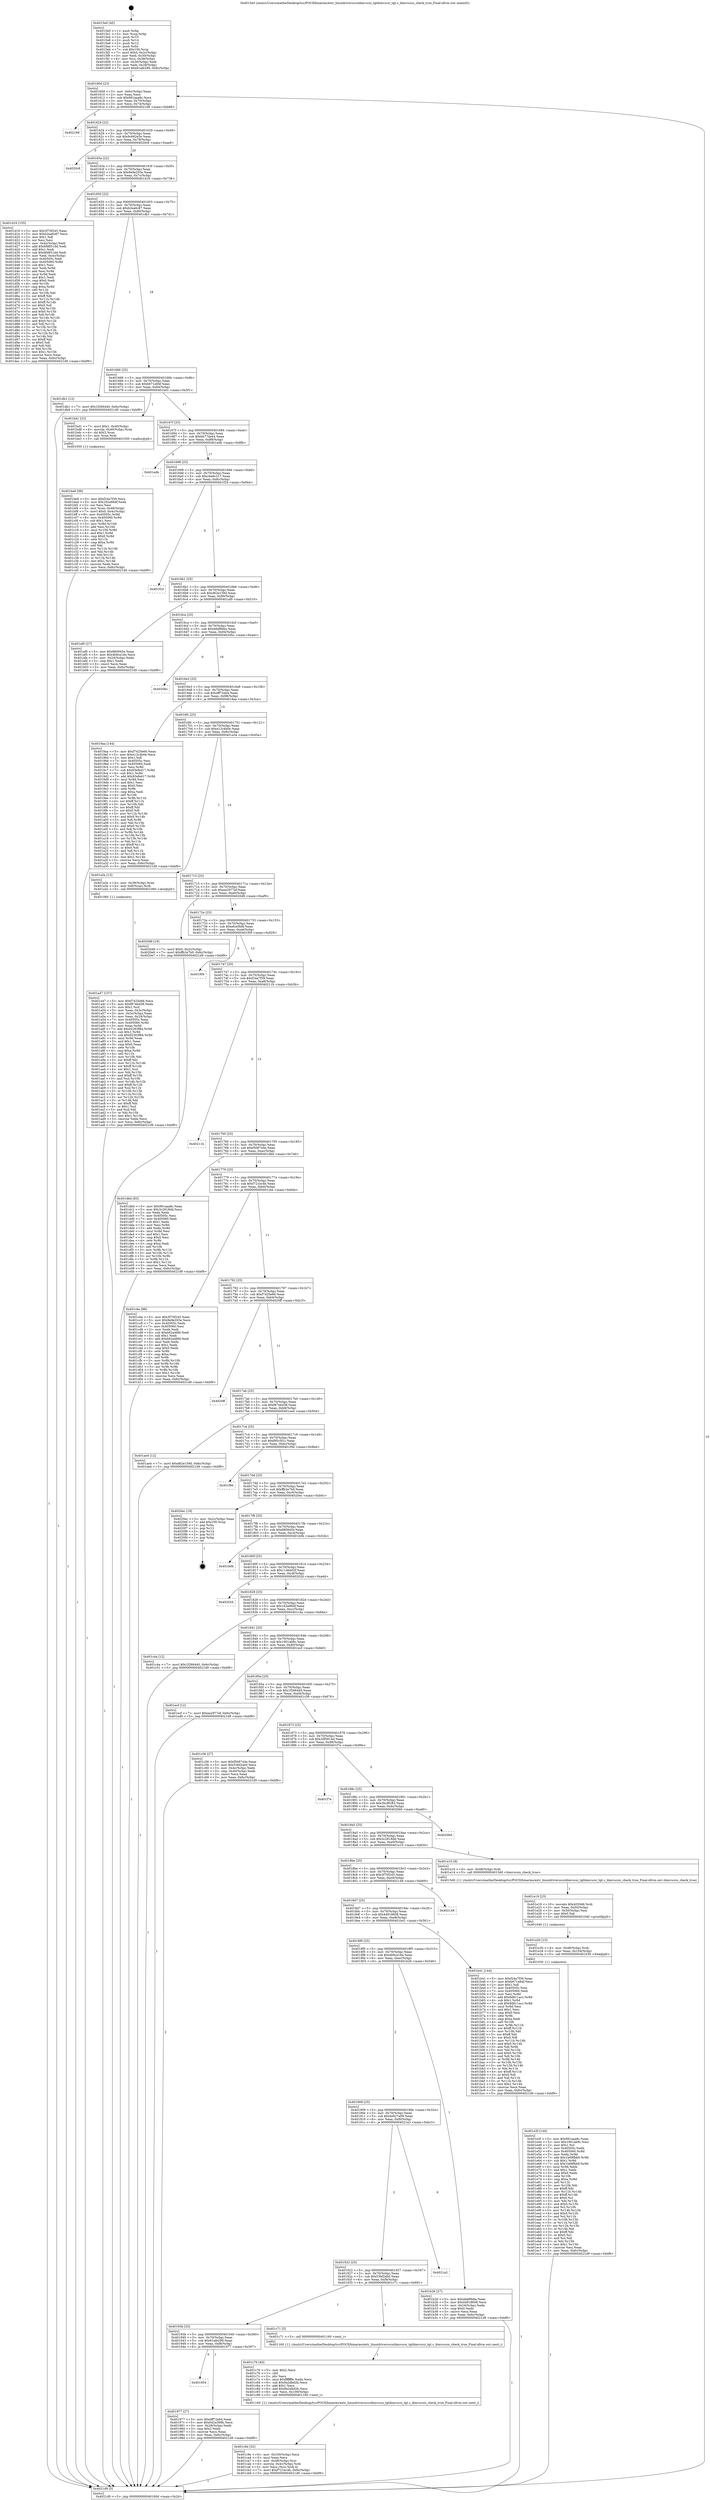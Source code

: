 digraph "0x4015e0" {
  label = "0x4015e0 (/mnt/c/Users/mathe/Desktop/tcc/POCII/binaries/extr_linuxdriversscsiibmvscsi_tgtibmvscsi_tgt.c_ibmvscsis_check_true_Final-ollvm.out::main(0))"
  labelloc = "t"
  node[shape=record]

  Entry [label="",width=0.3,height=0.3,shape=circle,fillcolor=black,style=filled]
  "0x40160d" [label="{
     0x40160d [23]\l
     | [instrs]\l
     &nbsp;&nbsp;0x40160d \<+3\>: mov -0x6c(%rbp),%eax\l
     &nbsp;&nbsp;0x401610 \<+2\>: mov %eax,%ecx\l
     &nbsp;&nbsp;0x401612 \<+6\>: sub $0x991aaa8c,%ecx\l
     &nbsp;&nbsp;0x401618 \<+3\>: mov %eax,-0x70(%rbp)\l
     &nbsp;&nbsp;0x40161b \<+3\>: mov %ecx,-0x74(%rbp)\l
     &nbsp;&nbsp;0x40161e \<+6\>: je 0000000000402168 \<main+0xb88\>\l
  }"]
  "0x402168" [label="{
     0x402168\l
  }", style=dashed]
  "0x401624" [label="{
     0x401624 [22]\l
     | [instrs]\l
     &nbsp;&nbsp;0x401624 \<+5\>: jmp 0000000000401629 \<main+0x49\>\l
     &nbsp;&nbsp;0x401629 \<+3\>: mov -0x70(%rbp),%eax\l
     &nbsp;&nbsp;0x40162c \<+5\>: sub $0x9c662e5e,%eax\l
     &nbsp;&nbsp;0x401631 \<+3\>: mov %eax,-0x78(%rbp)\l
     &nbsp;&nbsp;0x401634 \<+6\>: je 00000000004020c8 \<main+0xae8\>\l
  }"]
  Exit [label="",width=0.3,height=0.3,shape=circle,fillcolor=black,style=filled,peripheries=2]
  "0x4020c8" [label="{
     0x4020c8\l
  }", style=dashed]
  "0x40163a" [label="{
     0x40163a [22]\l
     | [instrs]\l
     &nbsp;&nbsp;0x40163a \<+5\>: jmp 000000000040163f \<main+0x5f\>\l
     &nbsp;&nbsp;0x40163f \<+3\>: mov -0x70(%rbp),%eax\l
     &nbsp;&nbsp;0x401642 \<+5\>: sub $0x9e9e203e,%eax\l
     &nbsp;&nbsp;0x401647 \<+3\>: mov %eax,-0x7c(%rbp)\l
     &nbsp;&nbsp;0x40164a \<+6\>: je 0000000000401d16 \<main+0x736\>\l
  }"]
  "0x401e3f" [label="{
     0x401e3f [144]\l
     | [instrs]\l
     &nbsp;&nbsp;0x401e3f \<+5\>: mov $0x991aaa8c,%eax\l
     &nbsp;&nbsp;0x401e44 \<+5\>: mov $0x1901ab9c,%esi\l
     &nbsp;&nbsp;0x401e49 \<+2\>: mov $0x1,%cl\l
     &nbsp;&nbsp;0x401e4b \<+7\>: mov 0x40505c,%edx\l
     &nbsp;&nbsp;0x401e52 \<+8\>: mov 0x405060,%r8d\l
     &nbsp;&nbsp;0x401e5a \<+3\>: mov %edx,%r9d\l
     &nbsp;&nbsp;0x401e5d \<+7\>: add $0x1b68fbb9,%r9d\l
     &nbsp;&nbsp;0x401e64 \<+4\>: sub $0x1,%r9d\l
     &nbsp;&nbsp;0x401e68 \<+7\>: sub $0x1b68fbb9,%r9d\l
     &nbsp;&nbsp;0x401e6f \<+4\>: imul %r9d,%edx\l
     &nbsp;&nbsp;0x401e73 \<+3\>: and $0x1,%edx\l
     &nbsp;&nbsp;0x401e76 \<+3\>: cmp $0x0,%edx\l
     &nbsp;&nbsp;0x401e79 \<+4\>: sete %r10b\l
     &nbsp;&nbsp;0x401e7d \<+4\>: cmp $0xa,%r8d\l
     &nbsp;&nbsp;0x401e81 \<+4\>: setl %r11b\l
     &nbsp;&nbsp;0x401e85 \<+3\>: mov %r10b,%bl\l
     &nbsp;&nbsp;0x401e88 \<+3\>: xor $0xff,%bl\l
     &nbsp;&nbsp;0x401e8b \<+3\>: mov %r11b,%r14b\l
     &nbsp;&nbsp;0x401e8e \<+4\>: xor $0xff,%r14b\l
     &nbsp;&nbsp;0x401e92 \<+3\>: xor $0x0,%cl\l
     &nbsp;&nbsp;0x401e95 \<+3\>: mov %bl,%r15b\l
     &nbsp;&nbsp;0x401e98 \<+4\>: and $0x0,%r15b\l
     &nbsp;&nbsp;0x401e9c \<+3\>: and %cl,%r10b\l
     &nbsp;&nbsp;0x401e9f \<+3\>: mov %r14b,%r12b\l
     &nbsp;&nbsp;0x401ea2 \<+4\>: and $0x0,%r12b\l
     &nbsp;&nbsp;0x401ea6 \<+3\>: and %cl,%r11b\l
     &nbsp;&nbsp;0x401ea9 \<+3\>: or %r10b,%r15b\l
     &nbsp;&nbsp;0x401eac \<+3\>: or %r11b,%r12b\l
     &nbsp;&nbsp;0x401eaf \<+3\>: xor %r12b,%r15b\l
     &nbsp;&nbsp;0x401eb2 \<+3\>: or %r14b,%bl\l
     &nbsp;&nbsp;0x401eb5 \<+3\>: xor $0xff,%bl\l
     &nbsp;&nbsp;0x401eb8 \<+3\>: or $0x0,%cl\l
     &nbsp;&nbsp;0x401ebb \<+2\>: and %cl,%bl\l
     &nbsp;&nbsp;0x401ebd \<+3\>: or %bl,%r15b\l
     &nbsp;&nbsp;0x401ec0 \<+4\>: test $0x1,%r15b\l
     &nbsp;&nbsp;0x401ec4 \<+3\>: cmovne %esi,%eax\l
     &nbsp;&nbsp;0x401ec7 \<+3\>: mov %eax,-0x6c(%rbp)\l
     &nbsp;&nbsp;0x401eca \<+5\>: jmp 00000000004021d9 \<main+0xbf9\>\l
  }"]
  "0x401d16" [label="{
     0x401d16 [155]\l
     | [instrs]\l
     &nbsp;&nbsp;0x401d16 \<+5\>: mov $0x3f70f245,%eax\l
     &nbsp;&nbsp;0x401d1b \<+5\>: mov $0xb2ea6c87,%ecx\l
     &nbsp;&nbsp;0x401d20 \<+2\>: mov $0x1,%dl\l
     &nbsp;&nbsp;0x401d22 \<+2\>: xor %esi,%esi\l
     &nbsp;&nbsp;0x401d24 \<+3\>: mov -0x4c(%rbp),%edi\l
     &nbsp;&nbsp;0x401d27 \<+6\>: add $0x6fd851dd,%edi\l
     &nbsp;&nbsp;0x401d2d \<+3\>: add $0x1,%edi\l
     &nbsp;&nbsp;0x401d30 \<+6\>: sub $0x6fd851dd,%edi\l
     &nbsp;&nbsp;0x401d36 \<+3\>: mov %edi,-0x4c(%rbp)\l
     &nbsp;&nbsp;0x401d39 \<+7\>: mov 0x40505c,%edi\l
     &nbsp;&nbsp;0x401d40 \<+8\>: mov 0x405060,%r8d\l
     &nbsp;&nbsp;0x401d48 \<+3\>: sub $0x1,%esi\l
     &nbsp;&nbsp;0x401d4b \<+3\>: mov %edi,%r9d\l
     &nbsp;&nbsp;0x401d4e \<+3\>: add %esi,%r9d\l
     &nbsp;&nbsp;0x401d51 \<+4\>: imul %r9d,%edi\l
     &nbsp;&nbsp;0x401d55 \<+3\>: and $0x1,%edi\l
     &nbsp;&nbsp;0x401d58 \<+3\>: cmp $0x0,%edi\l
     &nbsp;&nbsp;0x401d5b \<+4\>: sete %r10b\l
     &nbsp;&nbsp;0x401d5f \<+4\>: cmp $0xa,%r8d\l
     &nbsp;&nbsp;0x401d63 \<+4\>: setl %r11b\l
     &nbsp;&nbsp;0x401d67 \<+3\>: mov %r10b,%bl\l
     &nbsp;&nbsp;0x401d6a \<+3\>: xor $0xff,%bl\l
     &nbsp;&nbsp;0x401d6d \<+3\>: mov %r11b,%r14b\l
     &nbsp;&nbsp;0x401d70 \<+4\>: xor $0xff,%r14b\l
     &nbsp;&nbsp;0x401d74 \<+3\>: xor $0x0,%dl\l
     &nbsp;&nbsp;0x401d77 \<+3\>: mov %bl,%r15b\l
     &nbsp;&nbsp;0x401d7a \<+4\>: and $0x0,%r15b\l
     &nbsp;&nbsp;0x401d7e \<+3\>: and %dl,%r10b\l
     &nbsp;&nbsp;0x401d81 \<+3\>: mov %r14b,%r12b\l
     &nbsp;&nbsp;0x401d84 \<+4\>: and $0x0,%r12b\l
     &nbsp;&nbsp;0x401d88 \<+3\>: and %dl,%r11b\l
     &nbsp;&nbsp;0x401d8b \<+3\>: or %r10b,%r15b\l
     &nbsp;&nbsp;0x401d8e \<+3\>: or %r11b,%r12b\l
     &nbsp;&nbsp;0x401d91 \<+3\>: xor %r12b,%r15b\l
     &nbsp;&nbsp;0x401d94 \<+3\>: or %r14b,%bl\l
     &nbsp;&nbsp;0x401d97 \<+3\>: xor $0xff,%bl\l
     &nbsp;&nbsp;0x401d9a \<+3\>: or $0x0,%dl\l
     &nbsp;&nbsp;0x401d9d \<+2\>: and %dl,%bl\l
     &nbsp;&nbsp;0x401d9f \<+3\>: or %bl,%r15b\l
     &nbsp;&nbsp;0x401da2 \<+4\>: test $0x1,%r15b\l
     &nbsp;&nbsp;0x401da6 \<+3\>: cmovne %ecx,%eax\l
     &nbsp;&nbsp;0x401da9 \<+3\>: mov %eax,-0x6c(%rbp)\l
     &nbsp;&nbsp;0x401dac \<+5\>: jmp 00000000004021d9 \<main+0xbf9\>\l
  }"]
  "0x401650" [label="{
     0x401650 [22]\l
     | [instrs]\l
     &nbsp;&nbsp;0x401650 \<+5\>: jmp 0000000000401655 \<main+0x75\>\l
     &nbsp;&nbsp;0x401655 \<+3\>: mov -0x70(%rbp),%eax\l
     &nbsp;&nbsp;0x401658 \<+5\>: sub $0xb2ea6c87,%eax\l
     &nbsp;&nbsp;0x40165d \<+3\>: mov %eax,-0x80(%rbp)\l
     &nbsp;&nbsp;0x401660 \<+6\>: je 0000000000401db1 \<main+0x7d1\>\l
  }"]
  "0x401e30" [label="{
     0x401e30 [15]\l
     | [instrs]\l
     &nbsp;&nbsp;0x401e30 \<+4\>: mov -0x48(%rbp),%rdi\l
     &nbsp;&nbsp;0x401e34 \<+6\>: mov %eax,-0x104(%rbp)\l
     &nbsp;&nbsp;0x401e3a \<+5\>: call 0000000000401030 \<free@plt\>\l
     | [calls]\l
     &nbsp;&nbsp;0x401030 \{1\} (unknown)\l
  }"]
  "0x401db1" [label="{
     0x401db1 [12]\l
     | [instrs]\l
     &nbsp;&nbsp;0x401db1 \<+7\>: movl $0x1f266440,-0x6c(%rbp)\l
     &nbsp;&nbsp;0x401db8 \<+5\>: jmp 00000000004021d9 \<main+0xbf9\>\l
  }"]
  "0x401666" [label="{
     0x401666 [25]\l
     | [instrs]\l
     &nbsp;&nbsp;0x401666 \<+5\>: jmp 000000000040166b \<main+0x8b\>\l
     &nbsp;&nbsp;0x40166b \<+3\>: mov -0x70(%rbp),%eax\l
     &nbsp;&nbsp;0x40166e \<+5\>: sub $0xb671e84f,%eax\l
     &nbsp;&nbsp;0x401673 \<+6\>: mov %eax,-0x84(%rbp)\l
     &nbsp;&nbsp;0x401679 \<+6\>: je 0000000000401bd1 \<main+0x5f1\>\l
  }"]
  "0x401e19" [label="{
     0x401e19 [23]\l
     | [instrs]\l
     &nbsp;&nbsp;0x401e19 \<+10\>: movabs $0x4030d6,%rdi\l
     &nbsp;&nbsp;0x401e23 \<+3\>: mov %eax,-0x50(%rbp)\l
     &nbsp;&nbsp;0x401e26 \<+3\>: mov -0x50(%rbp),%esi\l
     &nbsp;&nbsp;0x401e29 \<+2\>: mov $0x0,%al\l
     &nbsp;&nbsp;0x401e2b \<+5\>: call 0000000000401040 \<printf@plt\>\l
     | [calls]\l
     &nbsp;&nbsp;0x401040 \{1\} (unknown)\l
  }"]
  "0x401bd1" [label="{
     0x401bd1 [23]\l
     | [instrs]\l
     &nbsp;&nbsp;0x401bd1 \<+7\>: movl $0x1,-0x40(%rbp)\l
     &nbsp;&nbsp;0x401bd8 \<+4\>: movslq -0x40(%rbp),%rax\l
     &nbsp;&nbsp;0x401bdc \<+4\>: shl $0x2,%rax\l
     &nbsp;&nbsp;0x401be0 \<+3\>: mov %rax,%rdi\l
     &nbsp;&nbsp;0x401be3 \<+5\>: call 0000000000401050 \<malloc@plt\>\l
     | [calls]\l
     &nbsp;&nbsp;0x401050 \{1\} (unknown)\l
  }"]
  "0x40167f" [label="{
     0x40167f [25]\l
     | [instrs]\l
     &nbsp;&nbsp;0x40167f \<+5\>: jmp 0000000000401684 \<main+0xa4\>\l
     &nbsp;&nbsp;0x401684 \<+3\>: mov -0x70(%rbp),%eax\l
     &nbsp;&nbsp;0x401687 \<+5\>: sub $0xbb77da44,%eax\l
     &nbsp;&nbsp;0x40168c \<+6\>: mov %eax,-0x88(%rbp)\l
     &nbsp;&nbsp;0x401692 \<+6\>: je 0000000000401edb \<main+0x8fb\>\l
  }"]
  "0x401c9e" [label="{
     0x401c9e [32]\l
     | [instrs]\l
     &nbsp;&nbsp;0x401c9e \<+6\>: mov -0x100(%rbp),%ecx\l
     &nbsp;&nbsp;0x401ca4 \<+3\>: imul %eax,%ecx\l
     &nbsp;&nbsp;0x401ca7 \<+4\>: mov -0x48(%rbp),%rsi\l
     &nbsp;&nbsp;0x401cab \<+4\>: movslq -0x4c(%rbp),%rdi\l
     &nbsp;&nbsp;0x401caf \<+3\>: mov %ecx,(%rsi,%rdi,4)\l
     &nbsp;&nbsp;0x401cb2 \<+7\>: movl $0xf721bc4b,-0x6c(%rbp)\l
     &nbsp;&nbsp;0x401cb9 \<+5\>: jmp 00000000004021d9 \<main+0xbf9\>\l
  }"]
  "0x401edb" [label="{
     0x401edb\l
  }", style=dashed]
  "0x401698" [label="{
     0x401698 [25]\l
     | [instrs]\l
     &nbsp;&nbsp;0x401698 \<+5\>: jmp 000000000040169d \<main+0xbd\>\l
     &nbsp;&nbsp;0x40169d \<+3\>: mov -0x70(%rbp),%eax\l
     &nbsp;&nbsp;0x4016a0 \<+5\>: sub $0xcbe8c317,%eax\l
     &nbsp;&nbsp;0x4016a5 \<+6\>: mov %eax,-0x8c(%rbp)\l
     &nbsp;&nbsp;0x4016ab \<+6\>: je 0000000000401f24 \<main+0x944\>\l
  }"]
  "0x401c76" [label="{
     0x401c76 [40]\l
     | [instrs]\l
     &nbsp;&nbsp;0x401c76 \<+5\>: mov $0x2,%ecx\l
     &nbsp;&nbsp;0x401c7b \<+1\>: cltd\l
     &nbsp;&nbsp;0x401c7c \<+2\>: idiv %ecx\l
     &nbsp;&nbsp;0x401c7e \<+6\>: imul $0xfffffffe,%edx,%ecx\l
     &nbsp;&nbsp;0x401c84 \<+6\>: sub $0x9a2dbd2b,%ecx\l
     &nbsp;&nbsp;0x401c8a \<+3\>: add $0x1,%ecx\l
     &nbsp;&nbsp;0x401c8d \<+6\>: add $0x9a2dbd2b,%ecx\l
     &nbsp;&nbsp;0x401c93 \<+6\>: mov %ecx,-0x100(%rbp)\l
     &nbsp;&nbsp;0x401c99 \<+5\>: call 0000000000401160 \<next_i\>\l
     | [calls]\l
     &nbsp;&nbsp;0x401160 \{1\} (/mnt/c/Users/mathe/Desktop/tcc/POCII/binaries/extr_linuxdriversscsiibmvscsi_tgtibmvscsi_tgt.c_ibmvscsis_check_true_Final-ollvm.out::next_i)\l
  }"]
  "0x401f24" [label="{
     0x401f24\l
  }", style=dashed]
  "0x4016b1" [label="{
     0x4016b1 [25]\l
     | [instrs]\l
     &nbsp;&nbsp;0x4016b1 \<+5\>: jmp 00000000004016b6 \<main+0xd6\>\l
     &nbsp;&nbsp;0x4016b6 \<+3\>: mov -0x70(%rbp),%eax\l
     &nbsp;&nbsp;0x4016b9 \<+5\>: sub $0xd62e159d,%eax\l
     &nbsp;&nbsp;0x4016be \<+6\>: mov %eax,-0x90(%rbp)\l
     &nbsp;&nbsp;0x4016c4 \<+6\>: je 0000000000401af0 \<main+0x510\>\l
  }"]
  "0x401be8" [label="{
     0x401be8 [98]\l
     | [instrs]\l
     &nbsp;&nbsp;0x401be8 \<+5\>: mov $0xf24a7f39,%ecx\l
     &nbsp;&nbsp;0x401bed \<+5\>: mov $0x162e86df,%edx\l
     &nbsp;&nbsp;0x401bf2 \<+2\>: xor %esi,%esi\l
     &nbsp;&nbsp;0x401bf4 \<+4\>: mov %rax,-0x48(%rbp)\l
     &nbsp;&nbsp;0x401bf8 \<+7\>: movl $0x0,-0x4c(%rbp)\l
     &nbsp;&nbsp;0x401bff \<+8\>: mov 0x40505c,%r8d\l
     &nbsp;&nbsp;0x401c07 \<+8\>: mov 0x405060,%r9d\l
     &nbsp;&nbsp;0x401c0f \<+3\>: sub $0x1,%esi\l
     &nbsp;&nbsp;0x401c12 \<+3\>: mov %r8d,%r10d\l
     &nbsp;&nbsp;0x401c15 \<+3\>: add %esi,%r10d\l
     &nbsp;&nbsp;0x401c18 \<+4\>: imul %r10d,%r8d\l
     &nbsp;&nbsp;0x401c1c \<+4\>: and $0x1,%r8d\l
     &nbsp;&nbsp;0x401c20 \<+4\>: cmp $0x0,%r8d\l
     &nbsp;&nbsp;0x401c24 \<+4\>: sete %r11b\l
     &nbsp;&nbsp;0x401c28 \<+4\>: cmp $0xa,%r9d\l
     &nbsp;&nbsp;0x401c2c \<+3\>: setl %bl\l
     &nbsp;&nbsp;0x401c2f \<+3\>: mov %r11b,%r14b\l
     &nbsp;&nbsp;0x401c32 \<+3\>: and %bl,%r14b\l
     &nbsp;&nbsp;0x401c35 \<+3\>: xor %bl,%r11b\l
     &nbsp;&nbsp;0x401c38 \<+3\>: or %r11b,%r14b\l
     &nbsp;&nbsp;0x401c3b \<+4\>: test $0x1,%r14b\l
     &nbsp;&nbsp;0x401c3f \<+3\>: cmovne %edx,%ecx\l
     &nbsp;&nbsp;0x401c42 \<+3\>: mov %ecx,-0x6c(%rbp)\l
     &nbsp;&nbsp;0x401c45 \<+5\>: jmp 00000000004021d9 \<main+0xbf9\>\l
  }"]
  "0x401af0" [label="{
     0x401af0 [27]\l
     | [instrs]\l
     &nbsp;&nbsp;0x401af0 \<+5\>: mov $0x880945e,%eax\l
     &nbsp;&nbsp;0x401af5 \<+5\>: mov $0x4b9ca16e,%ecx\l
     &nbsp;&nbsp;0x401afa \<+3\>: mov -0x24(%rbp),%edx\l
     &nbsp;&nbsp;0x401afd \<+3\>: cmp $0x1,%edx\l
     &nbsp;&nbsp;0x401b00 \<+3\>: cmovl %ecx,%eax\l
     &nbsp;&nbsp;0x401b03 \<+3\>: mov %eax,-0x6c(%rbp)\l
     &nbsp;&nbsp;0x401b06 \<+5\>: jmp 00000000004021d9 \<main+0xbf9\>\l
  }"]
  "0x4016ca" [label="{
     0x4016ca [25]\l
     | [instrs]\l
     &nbsp;&nbsp;0x4016ca \<+5\>: jmp 00000000004016cf \<main+0xef\>\l
     &nbsp;&nbsp;0x4016cf \<+3\>: mov -0x70(%rbp),%eax\l
     &nbsp;&nbsp;0x4016d2 \<+5\>: sub $0xddaf9b6a,%eax\l
     &nbsp;&nbsp;0x4016d7 \<+6\>: mov %eax,-0x94(%rbp)\l
     &nbsp;&nbsp;0x4016dd \<+6\>: je 00000000004020bc \<main+0xadc\>\l
  }"]
  "0x401a47" [label="{
     0x401a47 [157]\l
     | [instrs]\l
     &nbsp;&nbsp;0x401a47 \<+5\>: mov $0xf7425e66,%ecx\l
     &nbsp;&nbsp;0x401a4c \<+5\>: mov $0xf87ebd38,%edx\l
     &nbsp;&nbsp;0x401a51 \<+3\>: mov $0x1,%sil\l
     &nbsp;&nbsp;0x401a54 \<+3\>: mov %eax,-0x3c(%rbp)\l
     &nbsp;&nbsp;0x401a57 \<+3\>: mov -0x3c(%rbp),%eax\l
     &nbsp;&nbsp;0x401a5a \<+3\>: mov %eax,-0x24(%rbp)\l
     &nbsp;&nbsp;0x401a5d \<+7\>: mov 0x40505c,%eax\l
     &nbsp;&nbsp;0x401a64 \<+8\>: mov 0x405060,%r8d\l
     &nbsp;&nbsp;0x401a6c \<+3\>: mov %eax,%r9d\l
     &nbsp;&nbsp;0x401a6f \<+7\>: add $0x92263f84,%r9d\l
     &nbsp;&nbsp;0x401a76 \<+4\>: sub $0x1,%r9d\l
     &nbsp;&nbsp;0x401a7a \<+7\>: sub $0x92263f84,%r9d\l
     &nbsp;&nbsp;0x401a81 \<+4\>: imul %r9d,%eax\l
     &nbsp;&nbsp;0x401a85 \<+3\>: and $0x1,%eax\l
     &nbsp;&nbsp;0x401a88 \<+3\>: cmp $0x0,%eax\l
     &nbsp;&nbsp;0x401a8b \<+4\>: sete %r10b\l
     &nbsp;&nbsp;0x401a8f \<+4\>: cmp $0xa,%r8d\l
     &nbsp;&nbsp;0x401a93 \<+4\>: setl %r11b\l
     &nbsp;&nbsp;0x401a97 \<+3\>: mov %r10b,%bl\l
     &nbsp;&nbsp;0x401a9a \<+3\>: xor $0xff,%bl\l
     &nbsp;&nbsp;0x401a9d \<+3\>: mov %r11b,%r14b\l
     &nbsp;&nbsp;0x401aa0 \<+4\>: xor $0xff,%r14b\l
     &nbsp;&nbsp;0x401aa4 \<+4\>: xor $0x1,%sil\l
     &nbsp;&nbsp;0x401aa8 \<+3\>: mov %bl,%r15b\l
     &nbsp;&nbsp;0x401aab \<+4\>: and $0xff,%r15b\l
     &nbsp;&nbsp;0x401aaf \<+3\>: and %sil,%r10b\l
     &nbsp;&nbsp;0x401ab2 \<+3\>: mov %r14b,%r12b\l
     &nbsp;&nbsp;0x401ab5 \<+4\>: and $0xff,%r12b\l
     &nbsp;&nbsp;0x401ab9 \<+3\>: and %sil,%r11b\l
     &nbsp;&nbsp;0x401abc \<+3\>: or %r10b,%r15b\l
     &nbsp;&nbsp;0x401abf \<+3\>: or %r11b,%r12b\l
     &nbsp;&nbsp;0x401ac2 \<+3\>: xor %r12b,%r15b\l
     &nbsp;&nbsp;0x401ac5 \<+3\>: or %r14b,%bl\l
     &nbsp;&nbsp;0x401ac8 \<+3\>: xor $0xff,%bl\l
     &nbsp;&nbsp;0x401acb \<+4\>: or $0x1,%sil\l
     &nbsp;&nbsp;0x401acf \<+3\>: and %sil,%bl\l
     &nbsp;&nbsp;0x401ad2 \<+3\>: or %bl,%r15b\l
     &nbsp;&nbsp;0x401ad5 \<+4\>: test $0x1,%r15b\l
     &nbsp;&nbsp;0x401ad9 \<+3\>: cmovne %edx,%ecx\l
     &nbsp;&nbsp;0x401adc \<+3\>: mov %ecx,-0x6c(%rbp)\l
     &nbsp;&nbsp;0x401adf \<+5\>: jmp 00000000004021d9 \<main+0xbf9\>\l
  }"]
  "0x4020bc" [label="{
     0x4020bc\l
  }", style=dashed]
  "0x4016e3" [label="{
     0x4016e3 [25]\l
     | [instrs]\l
     &nbsp;&nbsp;0x4016e3 \<+5\>: jmp 00000000004016e8 \<main+0x108\>\l
     &nbsp;&nbsp;0x4016e8 \<+3\>: mov -0x70(%rbp),%eax\l
     &nbsp;&nbsp;0x4016eb \<+5\>: sub $0xdff72eb4,%eax\l
     &nbsp;&nbsp;0x4016f0 \<+6\>: mov %eax,-0x98(%rbp)\l
     &nbsp;&nbsp;0x4016f6 \<+6\>: je 00000000004019aa \<main+0x3ca\>\l
  }"]
  "0x4015e0" [label="{
     0x4015e0 [45]\l
     | [instrs]\l
     &nbsp;&nbsp;0x4015e0 \<+1\>: push %rbp\l
     &nbsp;&nbsp;0x4015e1 \<+3\>: mov %rsp,%rbp\l
     &nbsp;&nbsp;0x4015e4 \<+2\>: push %r15\l
     &nbsp;&nbsp;0x4015e6 \<+2\>: push %r14\l
     &nbsp;&nbsp;0x4015e8 \<+2\>: push %r12\l
     &nbsp;&nbsp;0x4015ea \<+1\>: push %rbx\l
     &nbsp;&nbsp;0x4015eb \<+7\>: sub $0x100,%rsp\l
     &nbsp;&nbsp;0x4015f2 \<+7\>: movl $0x0,-0x2c(%rbp)\l
     &nbsp;&nbsp;0x4015f9 \<+3\>: mov %edi,-0x30(%rbp)\l
     &nbsp;&nbsp;0x4015fc \<+4\>: mov %rsi,-0x38(%rbp)\l
     &nbsp;&nbsp;0x401600 \<+3\>: mov -0x30(%rbp),%edi\l
     &nbsp;&nbsp;0x401603 \<+3\>: mov %edi,-0x28(%rbp)\l
     &nbsp;&nbsp;0x401606 \<+7\>: movl $0x61afe299,-0x6c(%rbp)\l
  }"]
  "0x4019aa" [label="{
     0x4019aa [144]\l
     | [instrs]\l
     &nbsp;&nbsp;0x4019aa \<+5\>: mov $0xf7425e66,%eax\l
     &nbsp;&nbsp;0x4019af \<+5\>: mov $0xe12c4b0e,%ecx\l
     &nbsp;&nbsp;0x4019b4 \<+2\>: mov $0x1,%dl\l
     &nbsp;&nbsp;0x4019b6 \<+7\>: mov 0x40505c,%esi\l
     &nbsp;&nbsp;0x4019bd \<+7\>: mov 0x405060,%edi\l
     &nbsp;&nbsp;0x4019c4 \<+3\>: mov %esi,%r8d\l
     &nbsp;&nbsp;0x4019c7 \<+7\>: sub $0x93efed17,%r8d\l
     &nbsp;&nbsp;0x4019ce \<+4\>: sub $0x1,%r8d\l
     &nbsp;&nbsp;0x4019d2 \<+7\>: add $0x93efed17,%r8d\l
     &nbsp;&nbsp;0x4019d9 \<+4\>: imul %r8d,%esi\l
     &nbsp;&nbsp;0x4019dd \<+3\>: and $0x1,%esi\l
     &nbsp;&nbsp;0x4019e0 \<+3\>: cmp $0x0,%esi\l
     &nbsp;&nbsp;0x4019e3 \<+4\>: sete %r9b\l
     &nbsp;&nbsp;0x4019e7 \<+3\>: cmp $0xa,%edi\l
     &nbsp;&nbsp;0x4019ea \<+4\>: setl %r10b\l
     &nbsp;&nbsp;0x4019ee \<+3\>: mov %r9b,%r11b\l
     &nbsp;&nbsp;0x4019f1 \<+4\>: xor $0xff,%r11b\l
     &nbsp;&nbsp;0x4019f5 \<+3\>: mov %r10b,%bl\l
     &nbsp;&nbsp;0x4019f8 \<+3\>: xor $0xff,%bl\l
     &nbsp;&nbsp;0x4019fb \<+3\>: xor $0x0,%dl\l
     &nbsp;&nbsp;0x4019fe \<+3\>: mov %r11b,%r14b\l
     &nbsp;&nbsp;0x401a01 \<+4\>: and $0x0,%r14b\l
     &nbsp;&nbsp;0x401a05 \<+3\>: and %dl,%r9b\l
     &nbsp;&nbsp;0x401a08 \<+3\>: mov %bl,%r15b\l
     &nbsp;&nbsp;0x401a0b \<+4\>: and $0x0,%r15b\l
     &nbsp;&nbsp;0x401a0f \<+3\>: and %dl,%r10b\l
     &nbsp;&nbsp;0x401a12 \<+3\>: or %r9b,%r14b\l
     &nbsp;&nbsp;0x401a15 \<+3\>: or %r10b,%r15b\l
     &nbsp;&nbsp;0x401a18 \<+3\>: xor %r15b,%r14b\l
     &nbsp;&nbsp;0x401a1b \<+3\>: or %bl,%r11b\l
     &nbsp;&nbsp;0x401a1e \<+4\>: xor $0xff,%r11b\l
     &nbsp;&nbsp;0x401a22 \<+3\>: or $0x0,%dl\l
     &nbsp;&nbsp;0x401a25 \<+3\>: and %dl,%r11b\l
     &nbsp;&nbsp;0x401a28 \<+3\>: or %r11b,%r14b\l
     &nbsp;&nbsp;0x401a2b \<+4\>: test $0x1,%r14b\l
     &nbsp;&nbsp;0x401a2f \<+3\>: cmovne %ecx,%eax\l
     &nbsp;&nbsp;0x401a32 \<+3\>: mov %eax,-0x6c(%rbp)\l
     &nbsp;&nbsp;0x401a35 \<+5\>: jmp 00000000004021d9 \<main+0xbf9\>\l
  }"]
  "0x4016fc" [label="{
     0x4016fc [25]\l
     | [instrs]\l
     &nbsp;&nbsp;0x4016fc \<+5\>: jmp 0000000000401701 \<main+0x121\>\l
     &nbsp;&nbsp;0x401701 \<+3\>: mov -0x70(%rbp),%eax\l
     &nbsp;&nbsp;0x401704 \<+5\>: sub $0xe12c4b0e,%eax\l
     &nbsp;&nbsp;0x401709 \<+6\>: mov %eax,-0x9c(%rbp)\l
     &nbsp;&nbsp;0x40170f \<+6\>: je 0000000000401a3a \<main+0x45a\>\l
  }"]
  "0x4021d9" [label="{
     0x4021d9 [5]\l
     | [instrs]\l
     &nbsp;&nbsp;0x4021d9 \<+5\>: jmp 000000000040160d \<main+0x2d\>\l
  }"]
  "0x401a3a" [label="{
     0x401a3a [13]\l
     | [instrs]\l
     &nbsp;&nbsp;0x401a3a \<+4\>: mov -0x38(%rbp),%rax\l
     &nbsp;&nbsp;0x401a3e \<+4\>: mov 0x8(%rax),%rdi\l
     &nbsp;&nbsp;0x401a42 \<+5\>: call 0000000000401060 \<atoi@plt\>\l
     | [calls]\l
     &nbsp;&nbsp;0x401060 \{1\} (unknown)\l
  }"]
  "0x401715" [label="{
     0x401715 [25]\l
     | [instrs]\l
     &nbsp;&nbsp;0x401715 \<+5\>: jmp 000000000040171a \<main+0x13a\>\l
     &nbsp;&nbsp;0x40171a \<+3\>: mov -0x70(%rbp),%eax\l
     &nbsp;&nbsp;0x40171d \<+5\>: sub $0xea2977ef,%eax\l
     &nbsp;&nbsp;0x401722 \<+6\>: mov %eax,-0xa0(%rbp)\l
     &nbsp;&nbsp;0x401728 \<+6\>: je 00000000004020d9 \<main+0xaf9\>\l
  }"]
  "0x401954" [label="{
     0x401954\l
  }", style=dashed]
  "0x4020d9" [label="{
     0x4020d9 [19]\l
     | [instrs]\l
     &nbsp;&nbsp;0x4020d9 \<+7\>: movl $0x0,-0x2c(%rbp)\l
     &nbsp;&nbsp;0x4020e0 \<+7\>: movl $0xffb2e7b0,-0x6c(%rbp)\l
     &nbsp;&nbsp;0x4020e7 \<+5\>: jmp 00000000004021d9 \<main+0xbf9\>\l
  }"]
  "0x40172e" [label="{
     0x40172e [25]\l
     | [instrs]\l
     &nbsp;&nbsp;0x40172e \<+5\>: jmp 0000000000401733 \<main+0x153\>\l
     &nbsp;&nbsp;0x401733 \<+3\>: mov -0x70(%rbp),%eax\l
     &nbsp;&nbsp;0x401736 \<+5\>: sub $0xefce0bfd,%eax\l
     &nbsp;&nbsp;0x40173b \<+6\>: mov %eax,-0xa4(%rbp)\l
     &nbsp;&nbsp;0x401741 \<+6\>: je 0000000000401f09 \<main+0x929\>\l
  }"]
  "0x401977" [label="{
     0x401977 [27]\l
     | [instrs]\l
     &nbsp;&nbsp;0x401977 \<+5\>: mov $0xdff72eb4,%eax\l
     &nbsp;&nbsp;0x40197c \<+5\>: mov $0x642a368b,%ecx\l
     &nbsp;&nbsp;0x401981 \<+3\>: mov -0x28(%rbp),%edx\l
     &nbsp;&nbsp;0x401984 \<+3\>: cmp $0x2,%edx\l
     &nbsp;&nbsp;0x401987 \<+3\>: cmovne %ecx,%eax\l
     &nbsp;&nbsp;0x40198a \<+3\>: mov %eax,-0x6c(%rbp)\l
     &nbsp;&nbsp;0x40198d \<+5\>: jmp 00000000004021d9 \<main+0xbf9\>\l
  }"]
  "0x401f09" [label="{
     0x401f09\l
  }", style=dashed]
  "0x401747" [label="{
     0x401747 [25]\l
     | [instrs]\l
     &nbsp;&nbsp;0x401747 \<+5\>: jmp 000000000040174c \<main+0x16c\>\l
     &nbsp;&nbsp;0x40174c \<+3\>: mov -0x70(%rbp),%eax\l
     &nbsp;&nbsp;0x40174f \<+5\>: sub $0xf24a7f39,%eax\l
     &nbsp;&nbsp;0x401754 \<+6\>: mov %eax,-0xa8(%rbp)\l
     &nbsp;&nbsp;0x40175a \<+6\>: je 000000000040211b \<main+0xb3b\>\l
  }"]
  "0x40193b" [label="{
     0x40193b [25]\l
     | [instrs]\l
     &nbsp;&nbsp;0x40193b \<+5\>: jmp 0000000000401940 \<main+0x360\>\l
     &nbsp;&nbsp;0x401940 \<+3\>: mov -0x70(%rbp),%eax\l
     &nbsp;&nbsp;0x401943 \<+5\>: sub $0x61afe299,%eax\l
     &nbsp;&nbsp;0x401948 \<+6\>: mov %eax,-0xf8(%rbp)\l
     &nbsp;&nbsp;0x40194e \<+6\>: je 0000000000401977 \<main+0x397\>\l
  }"]
  "0x40211b" [label="{
     0x40211b\l
  }", style=dashed]
  "0x401760" [label="{
     0x401760 [25]\l
     | [instrs]\l
     &nbsp;&nbsp;0x401760 \<+5\>: jmp 0000000000401765 \<main+0x185\>\l
     &nbsp;&nbsp;0x401765 \<+3\>: mov -0x70(%rbp),%eax\l
     &nbsp;&nbsp;0x401768 \<+5\>: sub $0xf508744e,%eax\l
     &nbsp;&nbsp;0x40176d \<+6\>: mov %eax,-0xac(%rbp)\l
     &nbsp;&nbsp;0x401773 \<+6\>: je 0000000000401dbd \<main+0x7dd\>\l
  }"]
  "0x401c71" [label="{
     0x401c71 [5]\l
     | [instrs]\l
     &nbsp;&nbsp;0x401c71 \<+5\>: call 0000000000401160 \<next_i\>\l
     | [calls]\l
     &nbsp;&nbsp;0x401160 \{1\} (/mnt/c/Users/mathe/Desktop/tcc/POCII/binaries/extr_linuxdriversscsiibmvscsi_tgtibmvscsi_tgt.c_ibmvscsis_check_true_Final-ollvm.out::next_i)\l
  }"]
  "0x401dbd" [label="{
     0x401dbd [83]\l
     | [instrs]\l
     &nbsp;&nbsp;0x401dbd \<+5\>: mov $0x991aaa8c,%eax\l
     &nbsp;&nbsp;0x401dc2 \<+5\>: mov $0x3c2818dd,%ecx\l
     &nbsp;&nbsp;0x401dc7 \<+2\>: xor %edx,%edx\l
     &nbsp;&nbsp;0x401dc9 \<+7\>: mov 0x40505c,%esi\l
     &nbsp;&nbsp;0x401dd0 \<+7\>: mov 0x405060,%edi\l
     &nbsp;&nbsp;0x401dd7 \<+3\>: sub $0x1,%edx\l
     &nbsp;&nbsp;0x401dda \<+3\>: mov %esi,%r8d\l
     &nbsp;&nbsp;0x401ddd \<+3\>: add %edx,%r8d\l
     &nbsp;&nbsp;0x401de0 \<+4\>: imul %r8d,%esi\l
     &nbsp;&nbsp;0x401de4 \<+3\>: and $0x1,%esi\l
     &nbsp;&nbsp;0x401de7 \<+3\>: cmp $0x0,%esi\l
     &nbsp;&nbsp;0x401dea \<+4\>: sete %r9b\l
     &nbsp;&nbsp;0x401dee \<+3\>: cmp $0xa,%edi\l
     &nbsp;&nbsp;0x401df1 \<+4\>: setl %r10b\l
     &nbsp;&nbsp;0x401df5 \<+3\>: mov %r9b,%r11b\l
     &nbsp;&nbsp;0x401df8 \<+3\>: and %r10b,%r11b\l
     &nbsp;&nbsp;0x401dfb \<+3\>: xor %r10b,%r9b\l
     &nbsp;&nbsp;0x401dfe \<+3\>: or %r9b,%r11b\l
     &nbsp;&nbsp;0x401e01 \<+4\>: test $0x1,%r11b\l
     &nbsp;&nbsp;0x401e05 \<+3\>: cmovne %ecx,%eax\l
     &nbsp;&nbsp;0x401e08 \<+3\>: mov %eax,-0x6c(%rbp)\l
     &nbsp;&nbsp;0x401e0b \<+5\>: jmp 00000000004021d9 \<main+0xbf9\>\l
  }"]
  "0x401779" [label="{
     0x401779 [25]\l
     | [instrs]\l
     &nbsp;&nbsp;0x401779 \<+5\>: jmp 000000000040177e \<main+0x19e\>\l
     &nbsp;&nbsp;0x40177e \<+3\>: mov -0x70(%rbp),%eax\l
     &nbsp;&nbsp;0x401781 \<+5\>: sub $0xf721bc4b,%eax\l
     &nbsp;&nbsp;0x401786 \<+6\>: mov %eax,-0xb0(%rbp)\l
     &nbsp;&nbsp;0x40178c \<+6\>: je 0000000000401cbe \<main+0x6de\>\l
  }"]
  "0x401922" [label="{
     0x401922 [25]\l
     | [instrs]\l
     &nbsp;&nbsp;0x401922 \<+5\>: jmp 0000000000401927 \<main+0x347\>\l
     &nbsp;&nbsp;0x401927 \<+3\>: mov -0x70(%rbp),%eax\l
     &nbsp;&nbsp;0x40192a \<+5\>: sub $0x53bf2ab0,%eax\l
     &nbsp;&nbsp;0x40192f \<+6\>: mov %eax,-0xf4(%rbp)\l
     &nbsp;&nbsp;0x401935 \<+6\>: je 0000000000401c71 \<main+0x691\>\l
  }"]
  "0x401cbe" [label="{
     0x401cbe [88]\l
     | [instrs]\l
     &nbsp;&nbsp;0x401cbe \<+5\>: mov $0x3f70f245,%eax\l
     &nbsp;&nbsp;0x401cc3 \<+5\>: mov $0x9e9e203e,%ecx\l
     &nbsp;&nbsp;0x401cc8 \<+7\>: mov 0x40505c,%edx\l
     &nbsp;&nbsp;0x401ccf \<+7\>: mov 0x405060,%esi\l
     &nbsp;&nbsp;0x401cd6 \<+2\>: mov %edx,%edi\l
     &nbsp;&nbsp;0x401cd8 \<+6\>: sub $0xb82a48fd,%edi\l
     &nbsp;&nbsp;0x401cde \<+3\>: sub $0x1,%edi\l
     &nbsp;&nbsp;0x401ce1 \<+6\>: add $0xb82a48fd,%edi\l
     &nbsp;&nbsp;0x401ce7 \<+3\>: imul %edi,%edx\l
     &nbsp;&nbsp;0x401cea \<+3\>: and $0x1,%edx\l
     &nbsp;&nbsp;0x401ced \<+3\>: cmp $0x0,%edx\l
     &nbsp;&nbsp;0x401cf0 \<+4\>: sete %r8b\l
     &nbsp;&nbsp;0x401cf4 \<+3\>: cmp $0xa,%esi\l
     &nbsp;&nbsp;0x401cf7 \<+4\>: setl %r9b\l
     &nbsp;&nbsp;0x401cfb \<+3\>: mov %r8b,%r10b\l
     &nbsp;&nbsp;0x401cfe \<+3\>: and %r9b,%r10b\l
     &nbsp;&nbsp;0x401d01 \<+3\>: xor %r9b,%r8b\l
     &nbsp;&nbsp;0x401d04 \<+3\>: or %r8b,%r10b\l
     &nbsp;&nbsp;0x401d07 \<+4\>: test $0x1,%r10b\l
     &nbsp;&nbsp;0x401d0b \<+3\>: cmovne %ecx,%eax\l
     &nbsp;&nbsp;0x401d0e \<+3\>: mov %eax,-0x6c(%rbp)\l
     &nbsp;&nbsp;0x401d11 \<+5\>: jmp 00000000004021d9 \<main+0xbf9\>\l
  }"]
  "0x401792" [label="{
     0x401792 [25]\l
     | [instrs]\l
     &nbsp;&nbsp;0x401792 \<+5\>: jmp 0000000000401797 \<main+0x1b7\>\l
     &nbsp;&nbsp;0x401797 \<+3\>: mov -0x70(%rbp),%eax\l
     &nbsp;&nbsp;0x40179a \<+5\>: sub $0xf7425e66,%eax\l
     &nbsp;&nbsp;0x40179f \<+6\>: mov %eax,-0xb4(%rbp)\l
     &nbsp;&nbsp;0x4017a5 \<+6\>: je 00000000004020ff \<main+0xb1f\>\l
  }"]
  "0x4021a3" [label="{
     0x4021a3\l
  }", style=dashed]
  "0x4020ff" [label="{
     0x4020ff\l
  }", style=dashed]
  "0x4017ab" [label="{
     0x4017ab [25]\l
     | [instrs]\l
     &nbsp;&nbsp;0x4017ab \<+5\>: jmp 00000000004017b0 \<main+0x1d0\>\l
     &nbsp;&nbsp;0x4017b0 \<+3\>: mov -0x70(%rbp),%eax\l
     &nbsp;&nbsp;0x4017b3 \<+5\>: sub $0xf87ebd38,%eax\l
     &nbsp;&nbsp;0x4017b8 \<+6\>: mov %eax,-0xb8(%rbp)\l
     &nbsp;&nbsp;0x4017be \<+6\>: je 0000000000401ae4 \<main+0x504\>\l
  }"]
  "0x401909" [label="{
     0x401909 [25]\l
     | [instrs]\l
     &nbsp;&nbsp;0x401909 \<+5\>: jmp 000000000040190e \<main+0x32e\>\l
     &nbsp;&nbsp;0x40190e \<+3\>: mov -0x70(%rbp),%eax\l
     &nbsp;&nbsp;0x401911 \<+5\>: sub $0x4e927a09,%eax\l
     &nbsp;&nbsp;0x401916 \<+6\>: mov %eax,-0xf0(%rbp)\l
     &nbsp;&nbsp;0x40191c \<+6\>: je 00000000004021a3 \<main+0xbc3\>\l
  }"]
  "0x401ae4" [label="{
     0x401ae4 [12]\l
     | [instrs]\l
     &nbsp;&nbsp;0x401ae4 \<+7\>: movl $0xd62e159d,-0x6c(%rbp)\l
     &nbsp;&nbsp;0x401aeb \<+5\>: jmp 00000000004021d9 \<main+0xbf9\>\l
  }"]
  "0x4017c4" [label="{
     0x4017c4 [25]\l
     | [instrs]\l
     &nbsp;&nbsp;0x4017c4 \<+5\>: jmp 00000000004017c9 \<main+0x1e9\>\l
     &nbsp;&nbsp;0x4017c9 \<+3\>: mov -0x70(%rbp),%eax\l
     &nbsp;&nbsp;0x4017cc \<+5\>: sub $0xf95c5f1c,%eax\l
     &nbsp;&nbsp;0x4017d1 \<+6\>: mov %eax,-0xbc(%rbp)\l
     &nbsp;&nbsp;0x4017d7 \<+6\>: je 0000000000401f9d \<main+0x9bd\>\l
  }"]
  "0x401b26" [label="{
     0x401b26 [27]\l
     | [instrs]\l
     &nbsp;&nbsp;0x401b26 \<+5\>: mov $0xddaf9b6a,%eax\l
     &nbsp;&nbsp;0x401b2b \<+5\>: mov $0x44918608,%ecx\l
     &nbsp;&nbsp;0x401b30 \<+3\>: mov -0x24(%rbp),%edx\l
     &nbsp;&nbsp;0x401b33 \<+3\>: cmp $0x0,%edx\l
     &nbsp;&nbsp;0x401b36 \<+3\>: cmove %ecx,%eax\l
     &nbsp;&nbsp;0x401b39 \<+3\>: mov %eax,-0x6c(%rbp)\l
     &nbsp;&nbsp;0x401b3c \<+5\>: jmp 00000000004021d9 \<main+0xbf9\>\l
  }"]
  "0x401f9d" [label="{
     0x401f9d\l
  }", style=dashed]
  "0x4017dd" [label="{
     0x4017dd [25]\l
     | [instrs]\l
     &nbsp;&nbsp;0x4017dd \<+5\>: jmp 00000000004017e2 \<main+0x202\>\l
     &nbsp;&nbsp;0x4017e2 \<+3\>: mov -0x70(%rbp),%eax\l
     &nbsp;&nbsp;0x4017e5 \<+5\>: sub $0xffb2e7b0,%eax\l
     &nbsp;&nbsp;0x4017ea \<+6\>: mov %eax,-0xc0(%rbp)\l
     &nbsp;&nbsp;0x4017f0 \<+6\>: je 00000000004020ec \<main+0xb0c\>\l
  }"]
  "0x4018f0" [label="{
     0x4018f0 [25]\l
     | [instrs]\l
     &nbsp;&nbsp;0x4018f0 \<+5\>: jmp 00000000004018f5 \<main+0x315\>\l
     &nbsp;&nbsp;0x4018f5 \<+3\>: mov -0x70(%rbp),%eax\l
     &nbsp;&nbsp;0x4018f8 \<+5\>: sub $0x4b9ca16e,%eax\l
     &nbsp;&nbsp;0x4018fd \<+6\>: mov %eax,-0xec(%rbp)\l
     &nbsp;&nbsp;0x401903 \<+6\>: je 0000000000401b26 \<main+0x546\>\l
  }"]
  "0x4020ec" [label="{
     0x4020ec [19]\l
     | [instrs]\l
     &nbsp;&nbsp;0x4020ec \<+3\>: mov -0x2c(%rbp),%eax\l
     &nbsp;&nbsp;0x4020ef \<+7\>: add $0x100,%rsp\l
     &nbsp;&nbsp;0x4020f6 \<+1\>: pop %rbx\l
     &nbsp;&nbsp;0x4020f7 \<+2\>: pop %r12\l
     &nbsp;&nbsp;0x4020f9 \<+2\>: pop %r14\l
     &nbsp;&nbsp;0x4020fb \<+2\>: pop %r15\l
     &nbsp;&nbsp;0x4020fd \<+1\>: pop %rbp\l
     &nbsp;&nbsp;0x4020fe \<+1\>: ret\l
  }"]
  "0x4017f6" [label="{
     0x4017f6 [25]\l
     | [instrs]\l
     &nbsp;&nbsp;0x4017f6 \<+5\>: jmp 00000000004017fb \<main+0x21b\>\l
     &nbsp;&nbsp;0x4017fb \<+3\>: mov -0x70(%rbp),%eax\l
     &nbsp;&nbsp;0x4017fe \<+5\>: sub $0x880945e,%eax\l
     &nbsp;&nbsp;0x401803 \<+6\>: mov %eax,-0xc4(%rbp)\l
     &nbsp;&nbsp;0x401809 \<+6\>: je 0000000000401b0b \<main+0x52b\>\l
  }"]
  "0x401b41" [label="{
     0x401b41 [144]\l
     | [instrs]\l
     &nbsp;&nbsp;0x401b41 \<+5\>: mov $0xf24a7f39,%eax\l
     &nbsp;&nbsp;0x401b46 \<+5\>: mov $0xb671e84f,%ecx\l
     &nbsp;&nbsp;0x401b4b \<+2\>: mov $0x1,%dl\l
     &nbsp;&nbsp;0x401b4d \<+7\>: mov 0x40505c,%esi\l
     &nbsp;&nbsp;0x401b54 \<+7\>: mov 0x405060,%edi\l
     &nbsp;&nbsp;0x401b5b \<+3\>: mov %esi,%r8d\l
     &nbsp;&nbsp;0x401b5e \<+7\>: add $0x9d811acc,%r8d\l
     &nbsp;&nbsp;0x401b65 \<+4\>: sub $0x1,%r8d\l
     &nbsp;&nbsp;0x401b69 \<+7\>: sub $0x9d811acc,%r8d\l
     &nbsp;&nbsp;0x401b70 \<+4\>: imul %r8d,%esi\l
     &nbsp;&nbsp;0x401b74 \<+3\>: and $0x1,%esi\l
     &nbsp;&nbsp;0x401b77 \<+3\>: cmp $0x0,%esi\l
     &nbsp;&nbsp;0x401b7a \<+4\>: sete %r9b\l
     &nbsp;&nbsp;0x401b7e \<+3\>: cmp $0xa,%edi\l
     &nbsp;&nbsp;0x401b81 \<+4\>: setl %r10b\l
     &nbsp;&nbsp;0x401b85 \<+3\>: mov %r9b,%r11b\l
     &nbsp;&nbsp;0x401b88 \<+4\>: xor $0xff,%r11b\l
     &nbsp;&nbsp;0x401b8c \<+3\>: mov %r10b,%bl\l
     &nbsp;&nbsp;0x401b8f \<+3\>: xor $0xff,%bl\l
     &nbsp;&nbsp;0x401b92 \<+3\>: xor $0x0,%dl\l
     &nbsp;&nbsp;0x401b95 \<+3\>: mov %r11b,%r14b\l
     &nbsp;&nbsp;0x401b98 \<+4\>: and $0x0,%r14b\l
     &nbsp;&nbsp;0x401b9c \<+3\>: and %dl,%r9b\l
     &nbsp;&nbsp;0x401b9f \<+3\>: mov %bl,%r15b\l
     &nbsp;&nbsp;0x401ba2 \<+4\>: and $0x0,%r15b\l
     &nbsp;&nbsp;0x401ba6 \<+3\>: and %dl,%r10b\l
     &nbsp;&nbsp;0x401ba9 \<+3\>: or %r9b,%r14b\l
     &nbsp;&nbsp;0x401bac \<+3\>: or %r10b,%r15b\l
     &nbsp;&nbsp;0x401baf \<+3\>: xor %r15b,%r14b\l
     &nbsp;&nbsp;0x401bb2 \<+3\>: or %bl,%r11b\l
     &nbsp;&nbsp;0x401bb5 \<+4\>: xor $0xff,%r11b\l
     &nbsp;&nbsp;0x401bb9 \<+3\>: or $0x0,%dl\l
     &nbsp;&nbsp;0x401bbc \<+3\>: and %dl,%r11b\l
     &nbsp;&nbsp;0x401bbf \<+3\>: or %r11b,%r14b\l
     &nbsp;&nbsp;0x401bc2 \<+4\>: test $0x1,%r14b\l
     &nbsp;&nbsp;0x401bc6 \<+3\>: cmovne %ecx,%eax\l
     &nbsp;&nbsp;0x401bc9 \<+3\>: mov %eax,-0x6c(%rbp)\l
     &nbsp;&nbsp;0x401bcc \<+5\>: jmp 00000000004021d9 \<main+0xbf9\>\l
  }"]
  "0x401b0b" [label="{
     0x401b0b\l
  }", style=dashed]
  "0x40180f" [label="{
     0x40180f [25]\l
     | [instrs]\l
     &nbsp;&nbsp;0x40180f \<+5\>: jmp 0000000000401814 \<main+0x234\>\l
     &nbsp;&nbsp;0x401814 \<+3\>: mov -0x70(%rbp),%eax\l
     &nbsp;&nbsp;0x401817 \<+5\>: sub $0x114bb02f,%eax\l
     &nbsp;&nbsp;0x40181c \<+6\>: mov %eax,-0xc8(%rbp)\l
     &nbsp;&nbsp;0x401822 \<+6\>: je 000000000040202d \<main+0xa4d\>\l
  }"]
  "0x4018d7" [label="{
     0x4018d7 [25]\l
     | [instrs]\l
     &nbsp;&nbsp;0x4018d7 \<+5\>: jmp 00000000004018dc \<main+0x2fc\>\l
     &nbsp;&nbsp;0x4018dc \<+3\>: mov -0x70(%rbp),%eax\l
     &nbsp;&nbsp;0x4018df \<+5\>: sub $0x44918608,%eax\l
     &nbsp;&nbsp;0x4018e4 \<+6\>: mov %eax,-0xe8(%rbp)\l
     &nbsp;&nbsp;0x4018ea \<+6\>: je 0000000000401b41 \<main+0x561\>\l
  }"]
  "0x40202d" [label="{
     0x40202d\l
  }", style=dashed]
  "0x401828" [label="{
     0x401828 [25]\l
     | [instrs]\l
     &nbsp;&nbsp;0x401828 \<+5\>: jmp 000000000040182d \<main+0x24d\>\l
     &nbsp;&nbsp;0x40182d \<+3\>: mov -0x70(%rbp),%eax\l
     &nbsp;&nbsp;0x401830 \<+5\>: sub $0x162e86df,%eax\l
     &nbsp;&nbsp;0x401835 \<+6\>: mov %eax,-0xcc(%rbp)\l
     &nbsp;&nbsp;0x40183b \<+6\>: je 0000000000401c4a \<main+0x66a\>\l
  }"]
  "0x402149" [label="{
     0x402149\l
  }", style=dashed]
  "0x401c4a" [label="{
     0x401c4a [12]\l
     | [instrs]\l
     &nbsp;&nbsp;0x401c4a \<+7\>: movl $0x1f266440,-0x6c(%rbp)\l
     &nbsp;&nbsp;0x401c51 \<+5\>: jmp 00000000004021d9 \<main+0xbf9\>\l
  }"]
  "0x401841" [label="{
     0x401841 [25]\l
     | [instrs]\l
     &nbsp;&nbsp;0x401841 \<+5\>: jmp 0000000000401846 \<main+0x266\>\l
     &nbsp;&nbsp;0x401846 \<+3\>: mov -0x70(%rbp),%eax\l
     &nbsp;&nbsp;0x401849 \<+5\>: sub $0x1901ab9c,%eax\l
     &nbsp;&nbsp;0x40184e \<+6\>: mov %eax,-0xd0(%rbp)\l
     &nbsp;&nbsp;0x401854 \<+6\>: je 0000000000401ecf \<main+0x8ef\>\l
  }"]
  "0x4018be" [label="{
     0x4018be [25]\l
     | [instrs]\l
     &nbsp;&nbsp;0x4018be \<+5\>: jmp 00000000004018c3 \<main+0x2e3\>\l
     &nbsp;&nbsp;0x4018c3 \<+3\>: mov -0x70(%rbp),%eax\l
     &nbsp;&nbsp;0x4018c6 \<+5\>: sub $0x3f70f245,%eax\l
     &nbsp;&nbsp;0x4018cb \<+6\>: mov %eax,-0xe4(%rbp)\l
     &nbsp;&nbsp;0x4018d1 \<+6\>: je 0000000000402149 \<main+0xb69\>\l
  }"]
  "0x401ecf" [label="{
     0x401ecf [12]\l
     | [instrs]\l
     &nbsp;&nbsp;0x401ecf \<+7\>: movl $0xea2977ef,-0x6c(%rbp)\l
     &nbsp;&nbsp;0x401ed6 \<+5\>: jmp 00000000004021d9 \<main+0xbf9\>\l
  }"]
  "0x40185a" [label="{
     0x40185a [25]\l
     | [instrs]\l
     &nbsp;&nbsp;0x40185a \<+5\>: jmp 000000000040185f \<main+0x27f\>\l
     &nbsp;&nbsp;0x40185f \<+3\>: mov -0x70(%rbp),%eax\l
     &nbsp;&nbsp;0x401862 \<+5\>: sub $0x1f266440,%eax\l
     &nbsp;&nbsp;0x401867 \<+6\>: mov %eax,-0xd4(%rbp)\l
     &nbsp;&nbsp;0x40186d \<+6\>: je 0000000000401c56 \<main+0x676\>\l
  }"]
  "0x401e10" [label="{
     0x401e10 [9]\l
     | [instrs]\l
     &nbsp;&nbsp;0x401e10 \<+4\>: mov -0x48(%rbp),%rdi\l
     &nbsp;&nbsp;0x401e14 \<+5\>: call 00000000004015d0 \<ibmvscsis_check_true\>\l
     | [calls]\l
     &nbsp;&nbsp;0x4015d0 \{1\} (/mnt/c/Users/mathe/Desktop/tcc/POCII/binaries/extr_linuxdriversscsiibmvscsi_tgtibmvscsi_tgt.c_ibmvscsis_check_true_Final-ollvm.out::ibmvscsis_check_true)\l
  }"]
  "0x401c56" [label="{
     0x401c56 [27]\l
     | [instrs]\l
     &nbsp;&nbsp;0x401c56 \<+5\>: mov $0xf508744e,%eax\l
     &nbsp;&nbsp;0x401c5b \<+5\>: mov $0x53bf2ab0,%ecx\l
     &nbsp;&nbsp;0x401c60 \<+3\>: mov -0x4c(%rbp),%edx\l
     &nbsp;&nbsp;0x401c63 \<+3\>: cmp -0x40(%rbp),%edx\l
     &nbsp;&nbsp;0x401c66 \<+3\>: cmovl %ecx,%eax\l
     &nbsp;&nbsp;0x401c69 \<+3\>: mov %eax,-0x6c(%rbp)\l
     &nbsp;&nbsp;0x401c6c \<+5\>: jmp 00000000004021d9 \<main+0xbf9\>\l
  }"]
  "0x401873" [label="{
     0x401873 [25]\l
     | [instrs]\l
     &nbsp;&nbsp;0x401873 \<+5\>: jmp 0000000000401878 \<main+0x298\>\l
     &nbsp;&nbsp;0x401878 \<+3\>: mov -0x70(%rbp),%eax\l
     &nbsp;&nbsp;0x40187b \<+5\>: sub $0x2df5814d,%eax\l
     &nbsp;&nbsp;0x401880 \<+6\>: mov %eax,-0xd8(%rbp)\l
     &nbsp;&nbsp;0x401886 \<+6\>: je 0000000000401f7e \<main+0x99e\>\l
  }"]
  "0x4018a5" [label="{
     0x4018a5 [25]\l
     | [instrs]\l
     &nbsp;&nbsp;0x4018a5 \<+5\>: jmp 00000000004018aa \<main+0x2ca\>\l
     &nbsp;&nbsp;0x4018aa \<+3\>: mov -0x70(%rbp),%eax\l
     &nbsp;&nbsp;0x4018ad \<+5\>: sub $0x3c2818dd,%eax\l
     &nbsp;&nbsp;0x4018b2 \<+6\>: mov %eax,-0xe0(%rbp)\l
     &nbsp;&nbsp;0x4018b8 \<+6\>: je 0000000000401e10 \<main+0x830\>\l
  }"]
  "0x401f7e" [label="{
     0x401f7e\l
  }", style=dashed]
  "0x40188c" [label="{
     0x40188c [25]\l
     | [instrs]\l
     &nbsp;&nbsp;0x40188c \<+5\>: jmp 0000000000401891 \<main+0x2b1\>\l
     &nbsp;&nbsp;0x401891 \<+3\>: mov -0x70(%rbp),%eax\l
     &nbsp;&nbsp;0x401894 \<+5\>: sub $0x3bcf9283,%eax\l
     &nbsp;&nbsp;0x401899 \<+6\>: mov %eax,-0xdc(%rbp)\l
     &nbsp;&nbsp;0x40189f \<+6\>: je 00000000004020b0 \<main+0xad0\>\l
  }"]
  "0x4020b0" [label="{
     0x4020b0\l
  }", style=dashed]
  Entry -> "0x4015e0" [label=" 1"]
  "0x40160d" -> "0x402168" [label=" 0"]
  "0x40160d" -> "0x401624" [label=" 20"]
  "0x4020ec" -> Exit [label=" 1"]
  "0x401624" -> "0x4020c8" [label=" 0"]
  "0x401624" -> "0x40163a" [label=" 20"]
  "0x4020d9" -> "0x4021d9" [label=" 1"]
  "0x40163a" -> "0x401d16" [label=" 1"]
  "0x40163a" -> "0x401650" [label=" 19"]
  "0x401ecf" -> "0x4021d9" [label=" 1"]
  "0x401650" -> "0x401db1" [label=" 1"]
  "0x401650" -> "0x401666" [label=" 18"]
  "0x401e3f" -> "0x4021d9" [label=" 1"]
  "0x401666" -> "0x401bd1" [label=" 1"]
  "0x401666" -> "0x40167f" [label=" 17"]
  "0x401e30" -> "0x401e3f" [label=" 1"]
  "0x40167f" -> "0x401edb" [label=" 0"]
  "0x40167f" -> "0x401698" [label=" 17"]
  "0x401e19" -> "0x401e30" [label=" 1"]
  "0x401698" -> "0x401f24" [label=" 0"]
  "0x401698" -> "0x4016b1" [label=" 17"]
  "0x401e10" -> "0x401e19" [label=" 1"]
  "0x4016b1" -> "0x401af0" [label=" 1"]
  "0x4016b1" -> "0x4016ca" [label=" 16"]
  "0x401dbd" -> "0x4021d9" [label=" 1"]
  "0x4016ca" -> "0x4020bc" [label=" 0"]
  "0x4016ca" -> "0x4016e3" [label=" 16"]
  "0x401db1" -> "0x4021d9" [label=" 1"]
  "0x4016e3" -> "0x4019aa" [label=" 1"]
  "0x4016e3" -> "0x4016fc" [label=" 15"]
  "0x401d16" -> "0x4021d9" [label=" 1"]
  "0x4016fc" -> "0x401a3a" [label=" 1"]
  "0x4016fc" -> "0x401715" [label=" 14"]
  "0x401cbe" -> "0x4021d9" [label=" 1"]
  "0x401715" -> "0x4020d9" [label=" 1"]
  "0x401715" -> "0x40172e" [label=" 13"]
  "0x401c9e" -> "0x4021d9" [label=" 1"]
  "0x40172e" -> "0x401f09" [label=" 0"]
  "0x40172e" -> "0x401747" [label=" 13"]
  "0x401c76" -> "0x401c9e" [label=" 1"]
  "0x401747" -> "0x40211b" [label=" 0"]
  "0x401747" -> "0x401760" [label=" 13"]
  "0x401c56" -> "0x4021d9" [label=" 2"]
  "0x401760" -> "0x401dbd" [label=" 1"]
  "0x401760" -> "0x401779" [label=" 12"]
  "0x401c4a" -> "0x4021d9" [label=" 1"]
  "0x401779" -> "0x401cbe" [label=" 1"]
  "0x401779" -> "0x401792" [label=" 11"]
  "0x401bd1" -> "0x401be8" [label=" 1"]
  "0x401792" -> "0x4020ff" [label=" 0"]
  "0x401792" -> "0x4017ab" [label=" 11"]
  "0x401b41" -> "0x4021d9" [label=" 1"]
  "0x4017ab" -> "0x401ae4" [label=" 1"]
  "0x4017ab" -> "0x4017c4" [label=" 10"]
  "0x401af0" -> "0x4021d9" [label=" 1"]
  "0x4017c4" -> "0x401f9d" [label=" 0"]
  "0x4017c4" -> "0x4017dd" [label=" 10"]
  "0x401ae4" -> "0x4021d9" [label=" 1"]
  "0x4017dd" -> "0x4020ec" [label=" 1"]
  "0x4017dd" -> "0x4017f6" [label=" 9"]
  "0x401a3a" -> "0x401a47" [label=" 1"]
  "0x4017f6" -> "0x401b0b" [label=" 0"]
  "0x4017f6" -> "0x40180f" [label=" 9"]
  "0x4019aa" -> "0x4021d9" [label=" 1"]
  "0x40180f" -> "0x40202d" [label=" 0"]
  "0x40180f" -> "0x401828" [label=" 9"]
  "0x4015e0" -> "0x40160d" [label=" 1"]
  "0x401828" -> "0x401c4a" [label=" 1"]
  "0x401828" -> "0x401841" [label=" 8"]
  "0x401977" -> "0x4021d9" [label=" 1"]
  "0x401841" -> "0x401ecf" [label=" 1"]
  "0x401841" -> "0x40185a" [label=" 7"]
  "0x40193b" -> "0x401977" [label=" 1"]
  "0x40185a" -> "0x401c56" [label=" 2"]
  "0x40185a" -> "0x401873" [label=" 5"]
  "0x401c71" -> "0x401c76" [label=" 1"]
  "0x401873" -> "0x401f7e" [label=" 0"]
  "0x401873" -> "0x40188c" [label=" 5"]
  "0x401922" -> "0x401c71" [label=" 1"]
  "0x40188c" -> "0x4020b0" [label=" 0"]
  "0x40188c" -> "0x4018a5" [label=" 5"]
  "0x401922" -> "0x40193b" [label=" 1"]
  "0x4018a5" -> "0x401e10" [label=" 1"]
  "0x4018a5" -> "0x4018be" [label=" 4"]
  "0x40193b" -> "0x401954" [label=" 0"]
  "0x4018be" -> "0x402149" [label=" 0"]
  "0x4018be" -> "0x4018d7" [label=" 4"]
  "0x4021d9" -> "0x40160d" [label=" 19"]
  "0x4018d7" -> "0x401b41" [label=" 1"]
  "0x4018d7" -> "0x4018f0" [label=" 3"]
  "0x401a47" -> "0x4021d9" [label=" 1"]
  "0x4018f0" -> "0x401b26" [label=" 1"]
  "0x4018f0" -> "0x401909" [label=" 2"]
  "0x401b26" -> "0x4021d9" [label=" 1"]
  "0x401909" -> "0x4021a3" [label=" 0"]
  "0x401909" -> "0x401922" [label=" 2"]
  "0x401be8" -> "0x4021d9" [label=" 1"]
}
